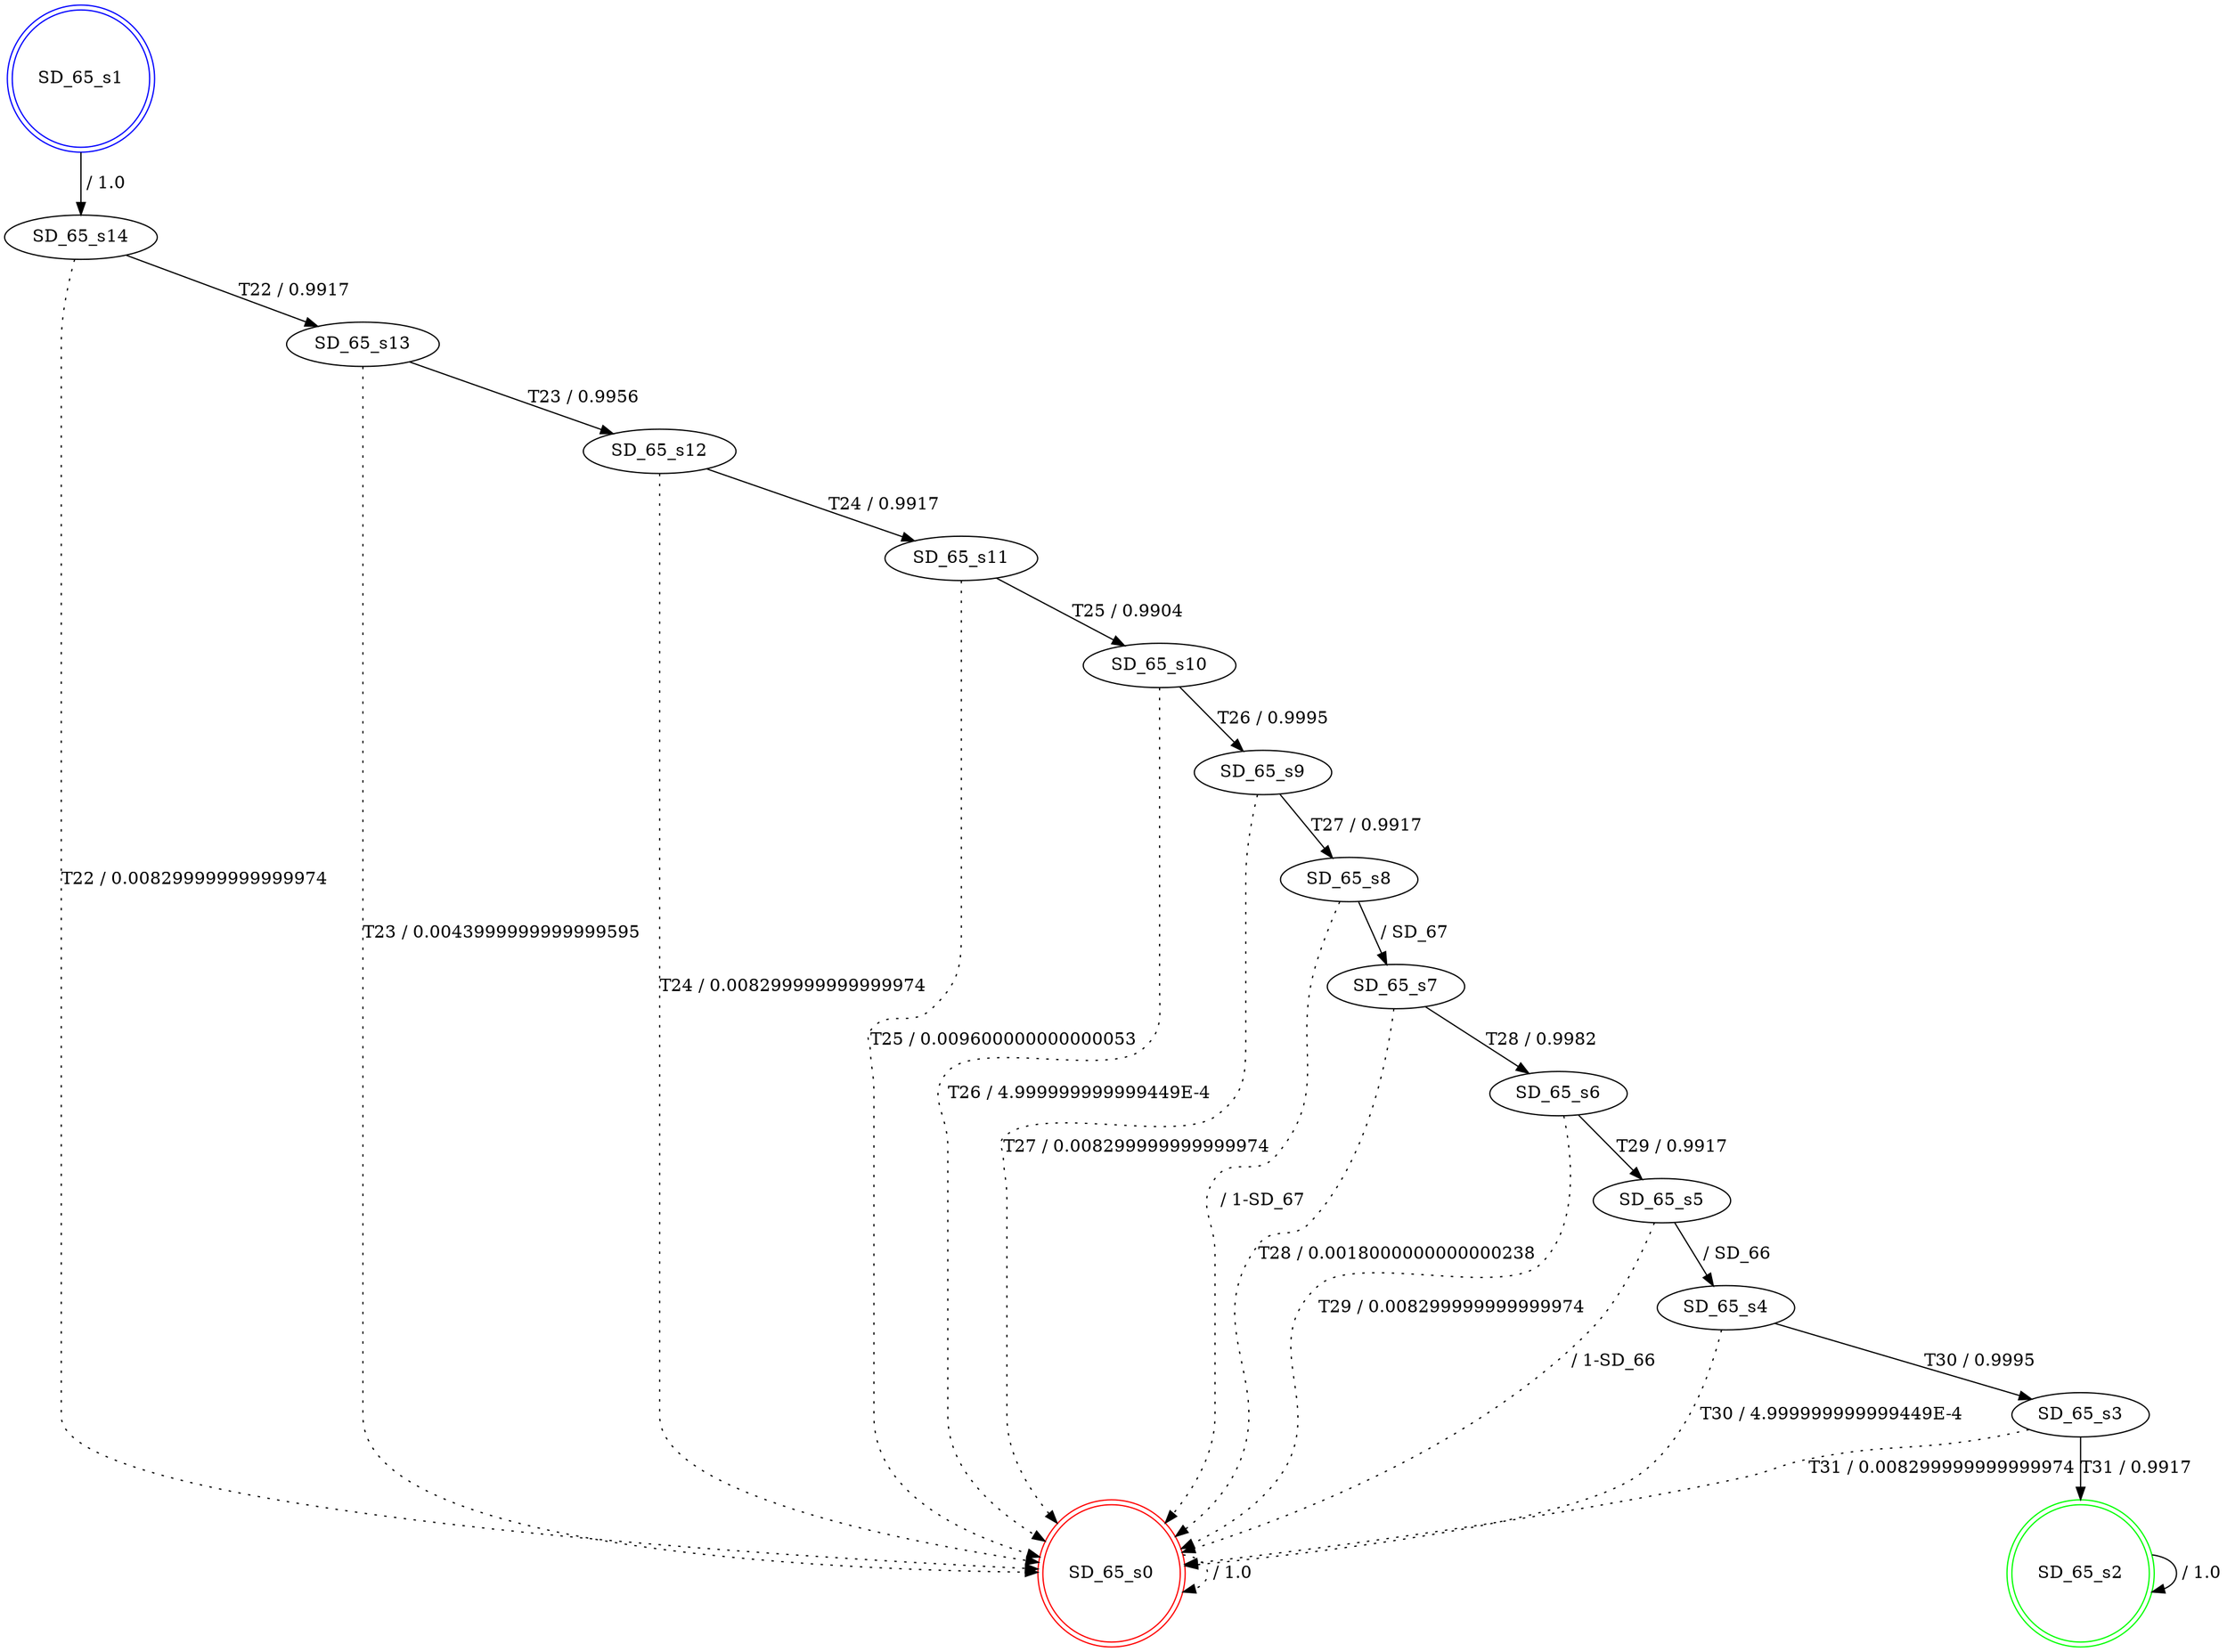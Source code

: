 digraph graphname {
SD_65_s0 [label="SD_65_s0",color=red,shape=doublecircle ];
SD_65_s1 [label="SD_65_s1",color=blue,shape=doublecircle ];
SD_65_s2 [label="SD_65_s2",color=green,shape=doublecircle ];
SD_65_s3 [label="SD_65_s3" ];
SD_65_s4 [label="SD_65_s4" ];
SD_65_s5 [label="SD_65_s5" ];
SD_65_s6 [label="SD_65_s6" ];
SD_65_s7 [label="SD_65_s7" ];
SD_65_s8 [label="SD_65_s8" ];
SD_65_s9 [label="SD_65_s9" ];
SD_65_s10 [label="SD_65_s10" ];
SD_65_s11 [label="SD_65_s11" ];
SD_65_s12 [label="SD_65_s12" ];
SD_65_s13 [label="SD_65_s13" ];
SD_65_s14 [label="SD_65_s14" ];
SD_65_s0 -> SD_65_s0 [label=" / 1.0", style=dotted];
SD_65_s1 -> SD_65_s14 [label=" / 1.0"];
SD_65_s2 -> SD_65_s2 [label=" / 1.0"];
SD_65_s3 -> SD_65_s2 [label="T31 / 0.9917"];
SD_65_s3 -> SD_65_s0 [label="T31 / 0.008299999999999974", style=dotted];
SD_65_s4 -> SD_65_s3 [label="T30 / 0.9995"];
SD_65_s4 -> SD_65_s0 [label="T30 / 4.999999999999449E-4", style=dotted];
SD_65_s5 -> SD_65_s4 [label=" / SD_66"];
SD_65_s5 -> SD_65_s0 [label=" / 1-SD_66", style=dotted];
SD_65_s6 -> SD_65_s5 [label="T29 / 0.9917"];
SD_65_s6 -> SD_65_s0 [label="T29 / 0.008299999999999974", style=dotted];
SD_65_s7 -> SD_65_s6 [label="T28 / 0.9982"];
SD_65_s7 -> SD_65_s0 [label="T28 / 0.0018000000000000238", style=dotted];
SD_65_s8 -> SD_65_s7 [label=" / SD_67"];
SD_65_s8 -> SD_65_s0 [label=" / 1-SD_67", style=dotted];
SD_65_s9 -> SD_65_s8 [label="T27 / 0.9917"];
SD_65_s9 -> SD_65_s0 [label="T27 / 0.008299999999999974", style=dotted];
SD_65_s10 -> SD_65_s9 [label="T26 / 0.9995"];
SD_65_s10 -> SD_65_s0 [label="T26 / 4.999999999999449E-4", style=dotted];
SD_65_s11 -> SD_65_s10 [label="T25 / 0.9904"];
SD_65_s11 -> SD_65_s0 [label="T25 / 0.009600000000000053", style=dotted];
SD_65_s12 -> SD_65_s11 [label="T24 / 0.9917"];
SD_65_s12 -> SD_65_s0 [label="T24 / 0.008299999999999974", style=dotted];
SD_65_s13 -> SD_65_s12 [label="T23 / 0.9956"];
SD_65_s13 -> SD_65_s0 [label="T23 / 0.0043999999999999595", style=dotted];
SD_65_s14 -> SD_65_s13 [label="T22 / 0.9917"];
SD_65_s14 -> SD_65_s0 [label="T22 / 0.008299999999999974", style=dotted];
}